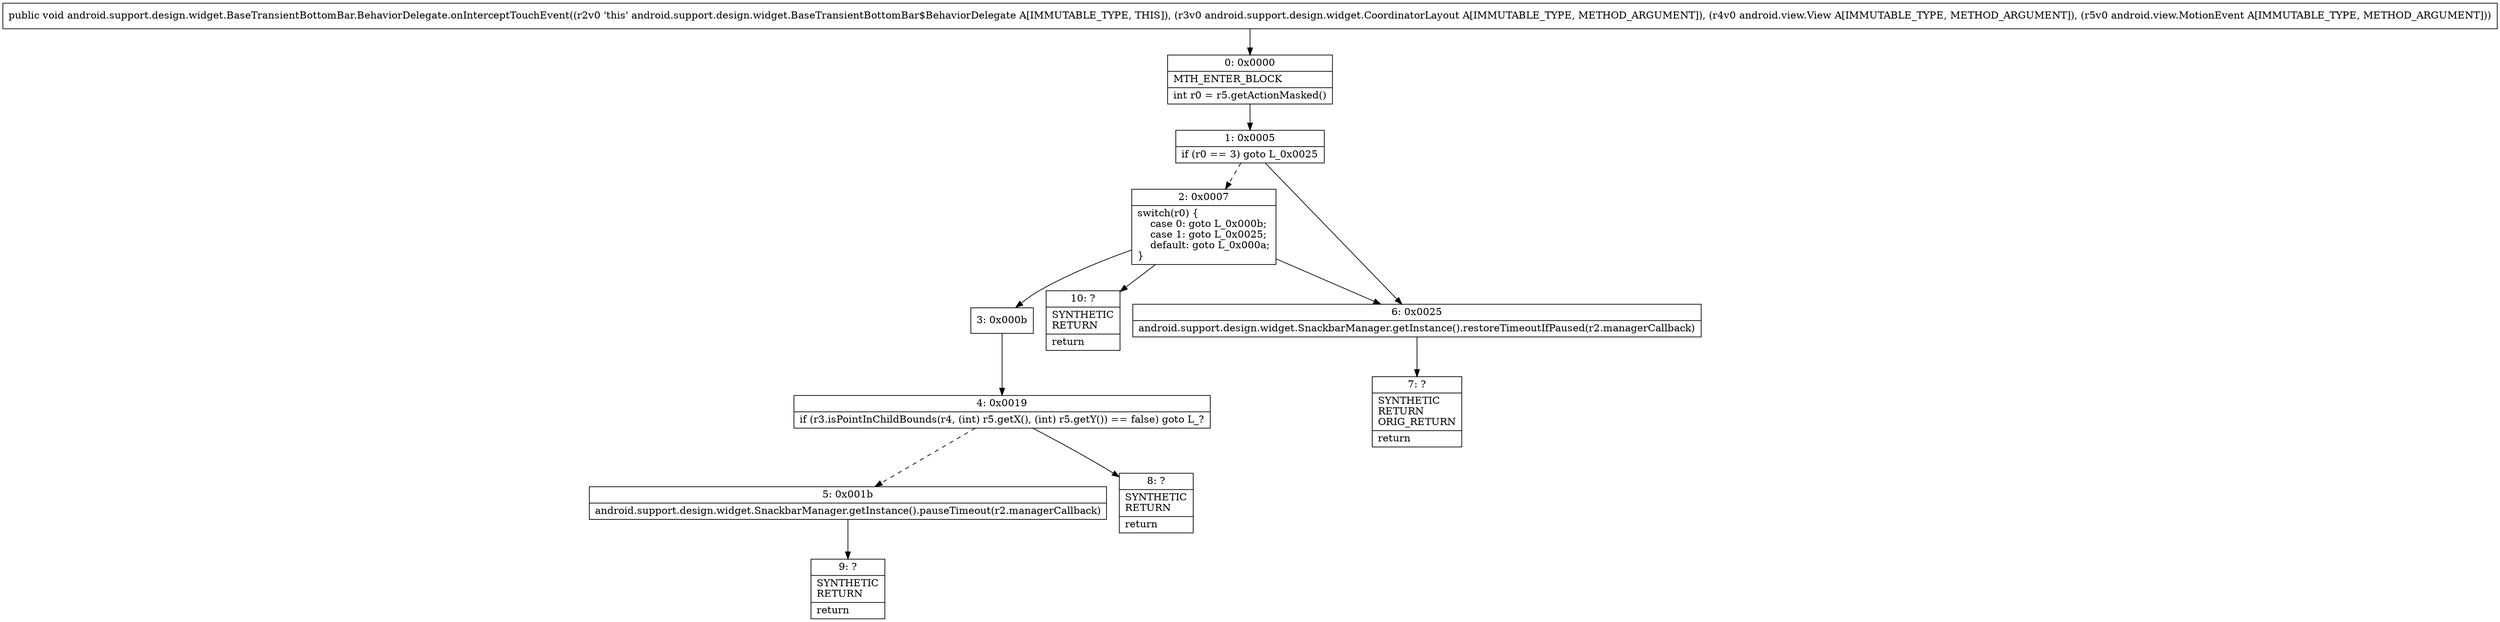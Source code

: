digraph "CFG forandroid.support.design.widget.BaseTransientBottomBar.BehaviorDelegate.onInterceptTouchEvent(Landroid\/support\/design\/widget\/CoordinatorLayout;Landroid\/view\/View;Landroid\/view\/MotionEvent;)V" {
Node_0 [shape=record,label="{0\:\ 0x0000|MTH_ENTER_BLOCK\l|int r0 = r5.getActionMasked()\l}"];
Node_1 [shape=record,label="{1\:\ 0x0005|if (r0 == 3) goto L_0x0025\l}"];
Node_2 [shape=record,label="{2\:\ 0x0007|switch(r0) \{\l    case 0: goto L_0x000b;\l    case 1: goto L_0x0025;\l    default: goto L_0x000a;\l\}\l}"];
Node_3 [shape=record,label="{3\:\ 0x000b}"];
Node_4 [shape=record,label="{4\:\ 0x0019|if (r3.isPointInChildBounds(r4, (int) r5.getX(), (int) r5.getY()) == false) goto L_?\l}"];
Node_5 [shape=record,label="{5\:\ 0x001b|android.support.design.widget.SnackbarManager.getInstance().pauseTimeout(r2.managerCallback)\l}"];
Node_6 [shape=record,label="{6\:\ 0x0025|android.support.design.widget.SnackbarManager.getInstance().restoreTimeoutIfPaused(r2.managerCallback)\l}"];
Node_7 [shape=record,label="{7\:\ ?|SYNTHETIC\lRETURN\lORIG_RETURN\l|return\l}"];
Node_8 [shape=record,label="{8\:\ ?|SYNTHETIC\lRETURN\l|return\l}"];
Node_9 [shape=record,label="{9\:\ ?|SYNTHETIC\lRETURN\l|return\l}"];
Node_10 [shape=record,label="{10\:\ ?|SYNTHETIC\lRETURN\l|return\l}"];
MethodNode[shape=record,label="{public void android.support.design.widget.BaseTransientBottomBar.BehaviorDelegate.onInterceptTouchEvent((r2v0 'this' android.support.design.widget.BaseTransientBottomBar$BehaviorDelegate A[IMMUTABLE_TYPE, THIS]), (r3v0 android.support.design.widget.CoordinatorLayout A[IMMUTABLE_TYPE, METHOD_ARGUMENT]), (r4v0 android.view.View A[IMMUTABLE_TYPE, METHOD_ARGUMENT]), (r5v0 android.view.MotionEvent A[IMMUTABLE_TYPE, METHOD_ARGUMENT])) }"];
MethodNode -> Node_0;
Node_0 -> Node_1;
Node_1 -> Node_2[style=dashed];
Node_1 -> Node_6;
Node_2 -> Node_3;
Node_2 -> Node_6;
Node_2 -> Node_10;
Node_3 -> Node_4;
Node_4 -> Node_5[style=dashed];
Node_4 -> Node_8;
Node_5 -> Node_9;
Node_6 -> Node_7;
}

